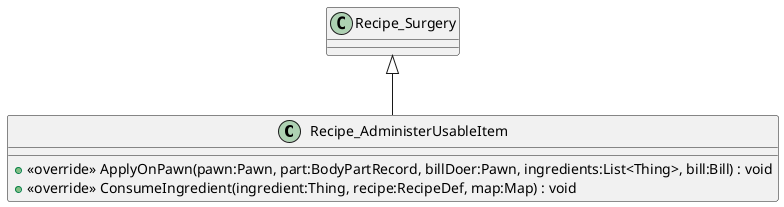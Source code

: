 @startuml
class Recipe_AdministerUsableItem {
    + <<override>> ApplyOnPawn(pawn:Pawn, part:BodyPartRecord, billDoer:Pawn, ingredients:List<Thing>, bill:Bill) : void
    + <<override>> ConsumeIngredient(ingredient:Thing, recipe:RecipeDef, map:Map) : void
}
Recipe_Surgery <|-- Recipe_AdministerUsableItem
@enduml
